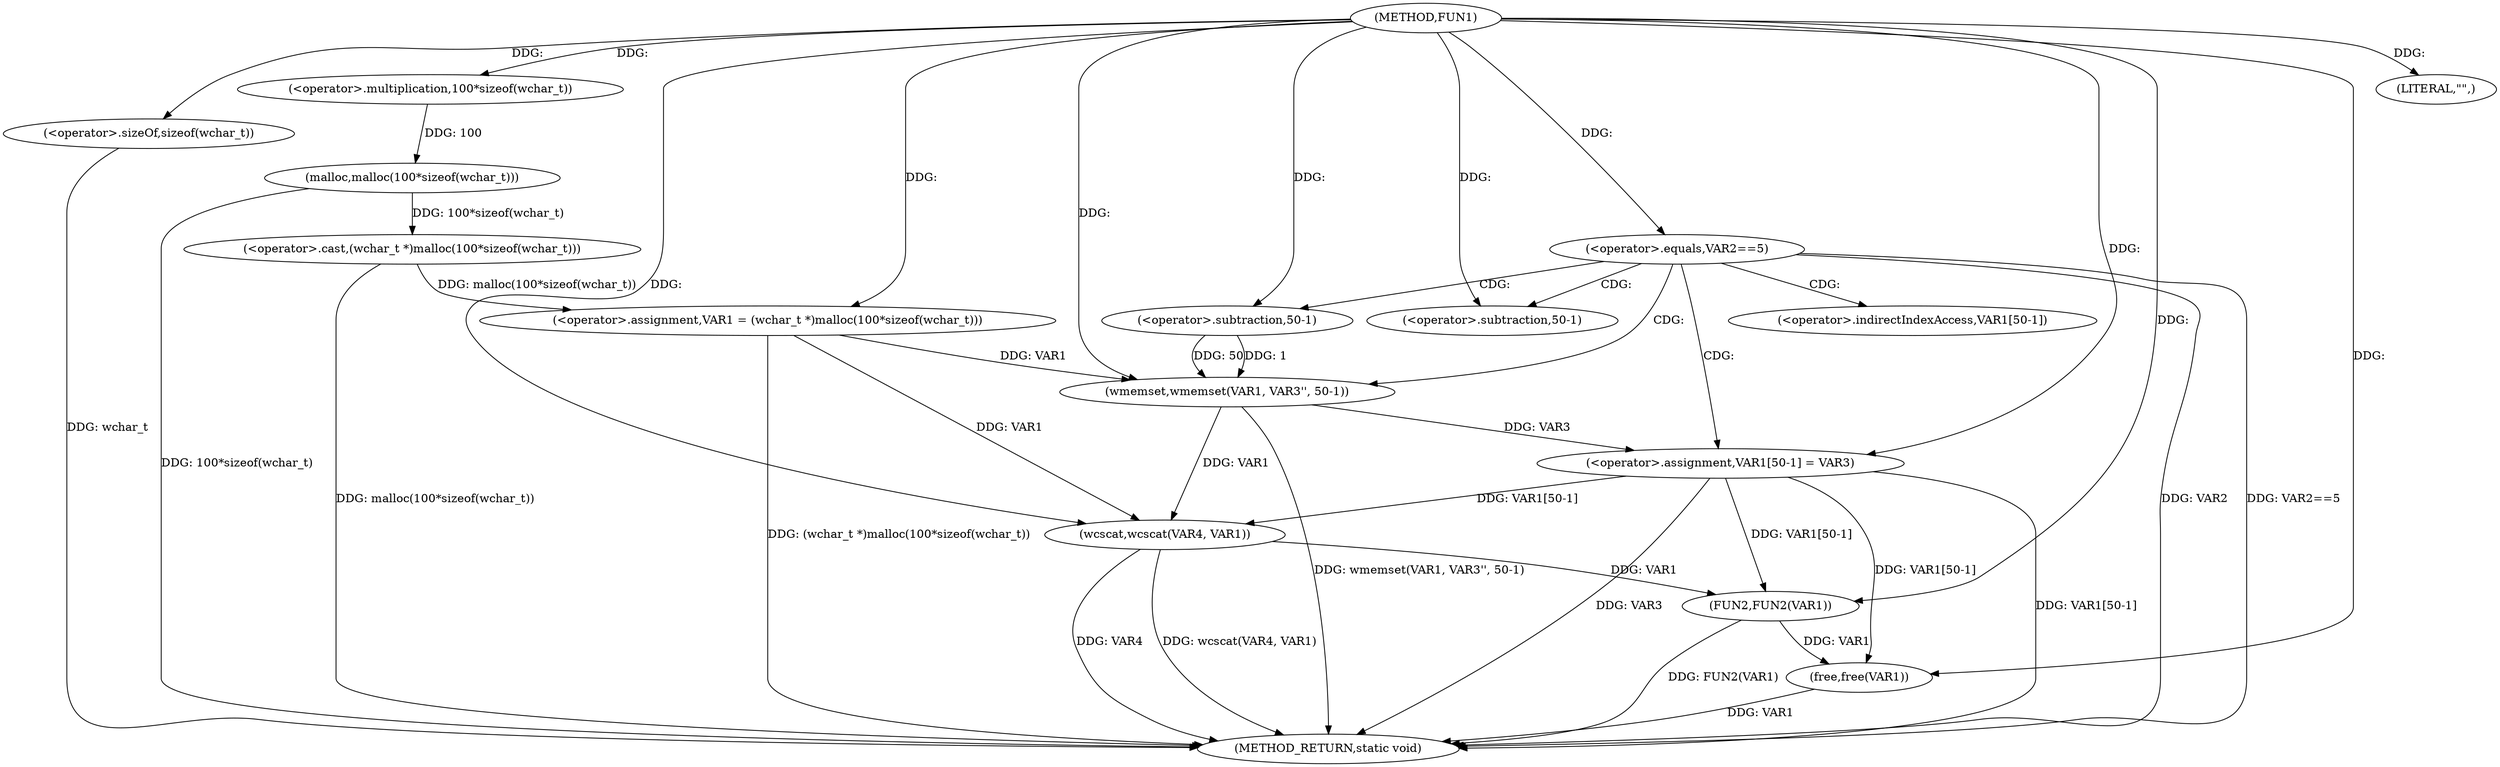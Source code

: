 digraph FUN1 {  
"1000100" [label = "(METHOD,FUN1)" ]
"1000139" [label = "(METHOD_RETURN,static void)" ]
"1000103" [label = "(<operator>.assignment,VAR1 = (wchar_t *)malloc(100*sizeof(wchar_t)))" ]
"1000105" [label = "(<operator>.cast,(wchar_t *)malloc(100*sizeof(wchar_t)))" ]
"1000107" [label = "(malloc,malloc(100*sizeof(wchar_t)))" ]
"1000108" [label = "(<operator>.multiplication,100*sizeof(wchar_t))" ]
"1000110" [label = "(<operator>.sizeOf,sizeof(wchar_t))" ]
"1000113" [label = "(<operator>.equals,VAR2==5)" ]
"1000117" [label = "(wmemset,wmemset(VAR1, VAR3'', 50-1))" ]
"1000120" [label = "(<operator>.subtraction,50-1)" ]
"1000123" [label = "(<operator>.assignment,VAR1[50-1] = VAR3)" ]
"1000126" [label = "(<operator>.subtraction,50-1)" ]
"1000131" [label = "(LITERAL,\"\",)" ]
"1000132" [label = "(wcscat,wcscat(VAR4, VAR1))" ]
"1000135" [label = "(FUN2,FUN2(VAR1))" ]
"1000137" [label = "(free,free(VAR1))" ]
"1000124" [label = "(<operator>.indirectIndexAccess,VAR1[50-1])" ]
  "1000117" -> "1000139"  [ label = "DDG: wmemset(VAR1, VAR3'', 50-1)"] 
  "1000107" -> "1000139"  [ label = "DDG: 100*sizeof(wchar_t)"] 
  "1000105" -> "1000139"  [ label = "DDG: malloc(100*sizeof(wchar_t))"] 
  "1000103" -> "1000139"  [ label = "DDG: (wchar_t *)malloc(100*sizeof(wchar_t))"] 
  "1000113" -> "1000139"  [ label = "DDG: VAR2"] 
  "1000132" -> "1000139"  [ label = "DDG: VAR4"] 
  "1000137" -> "1000139"  [ label = "DDG: VAR1"] 
  "1000110" -> "1000139"  [ label = "DDG: wchar_t"] 
  "1000123" -> "1000139"  [ label = "DDG: VAR1[50-1]"] 
  "1000132" -> "1000139"  [ label = "DDG: wcscat(VAR4, VAR1)"] 
  "1000123" -> "1000139"  [ label = "DDG: VAR3"] 
  "1000135" -> "1000139"  [ label = "DDG: FUN2(VAR1)"] 
  "1000113" -> "1000139"  [ label = "DDG: VAR2==5"] 
  "1000105" -> "1000103"  [ label = "DDG: malloc(100*sizeof(wchar_t))"] 
  "1000100" -> "1000103"  [ label = "DDG: "] 
  "1000107" -> "1000105"  [ label = "DDG: 100*sizeof(wchar_t)"] 
  "1000108" -> "1000107"  [ label = "DDG: 100"] 
  "1000100" -> "1000108"  [ label = "DDG: "] 
  "1000100" -> "1000110"  [ label = "DDG: "] 
  "1000100" -> "1000113"  [ label = "DDG: "] 
  "1000103" -> "1000117"  [ label = "DDG: VAR1"] 
  "1000100" -> "1000117"  [ label = "DDG: "] 
  "1000120" -> "1000117"  [ label = "DDG: 50"] 
  "1000120" -> "1000117"  [ label = "DDG: 1"] 
  "1000100" -> "1000120"  [ label = "DDG: "] 
  "1000117" -> "1000123"  [ label = "DDG: VAR3"] 
  "1000100" -> "1000123"  [ label = "DDG: "] 
  "1000100" -> "1000126"  [ label = "DDG: "] 
  "1000100" -> "1000131"  [ label = "DDG: "] 
  "1000100" -> "1000132"  [ label = "DDG: "] 
  "1000103" -> "1000132"  [ label = "DDG: VAR1"] 
  "1000117" -> "1000132"  [ label = "DDG: VAR1"] 
  "1000123" -> "1000132"  [ label = "DDG: VAR1[50-1]"] 
  "1000132" -> "1000135"  [ label = "DDG: VAR1"] 
  "1000123" -> "1000135"  [ label = "DDG: VAR1[50-1]"] 
  "1000100" -> "1000135"  [ label = "DDG: "] 
  "1000135" -> "1000137"  [ label = "DDG: VAR1"] 
  "1000123" -> "1000137"  [ label = "DDG: VAR1[50-1]"] 
  "1000100" -> "1000137"  [ label = "DDG: "] 
  "1000113" -> "1000123"  [ label = "CDG: "] 
  "1000113" -> "1000124"  [ label = "CDG: "] 
  "1000113" -> "1000120"  [ label = "CDG: "] 
  "1000113" -> "1000117"  [ label = "CDG: "] 
  "1000113" -> "1000126"  [ label = "CDG: "] 
}
